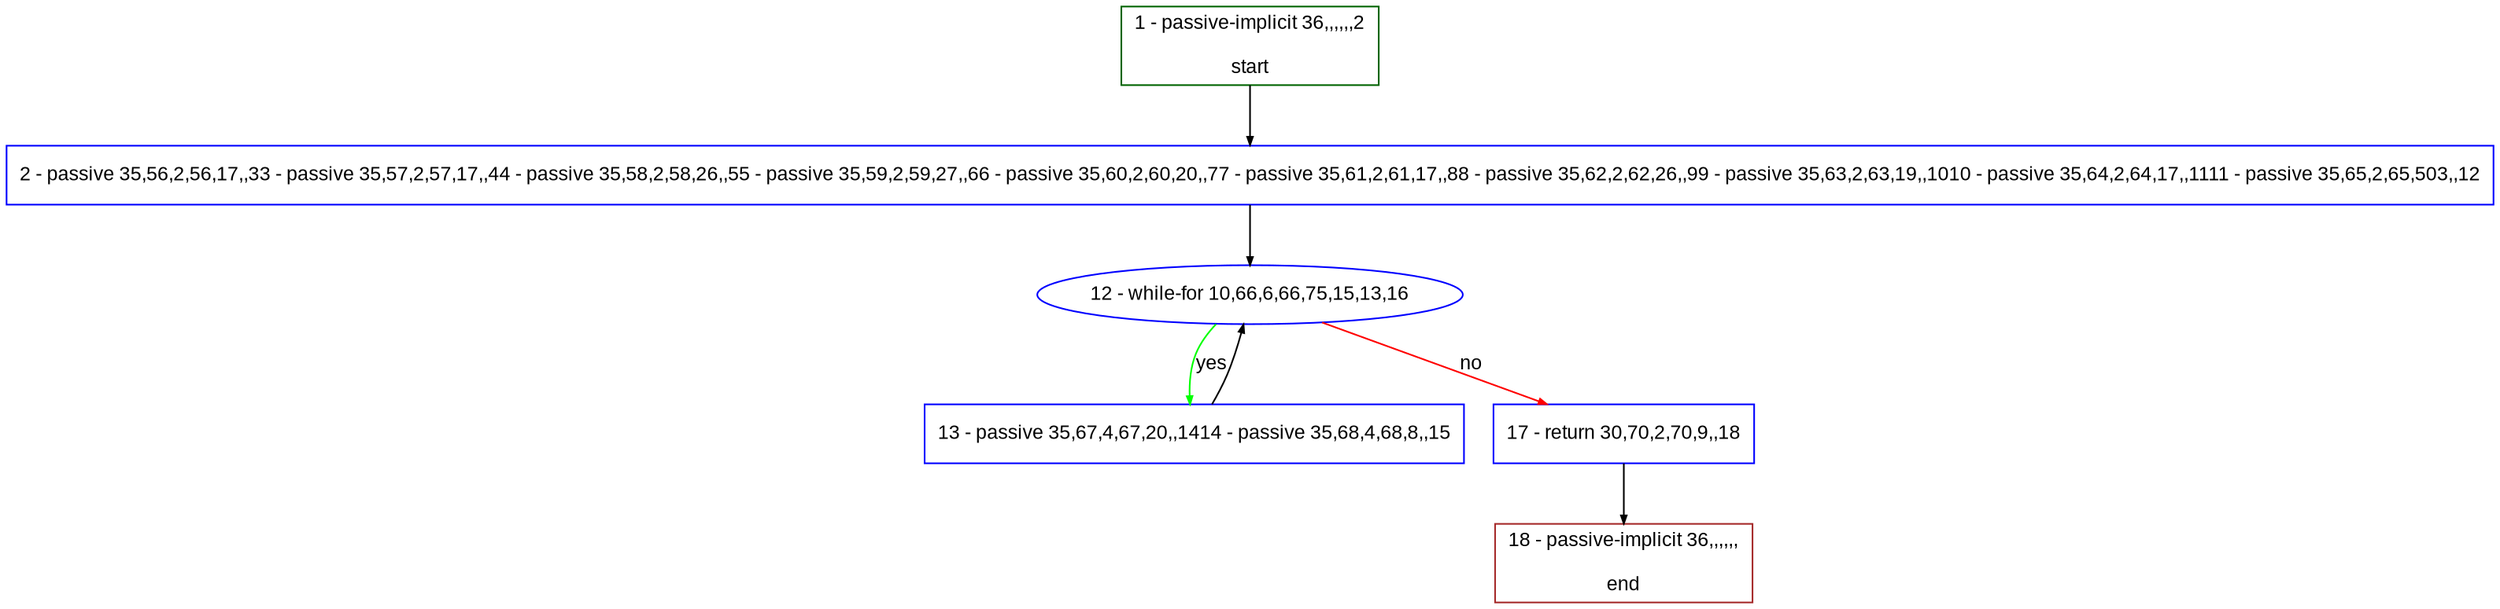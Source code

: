 digraph "" {
  graph [pack="true", label="", fontsize="12", packmode="clust", fontname="Arial", fillcolor="#FFFFCC", bgcolor="white", style="rounded,filled", compound="true"];
  node [node_initialized="no", label="", color="grey", fontsize="12", fillcolor="white", fontname="Arial", style="filled", shape="rectangle", compound="true", fixedsize="false"];
  edge [fontcolor="black", arrowhead="normal", arrowtail="none", arrowsize="0.5", ltail="", label="", color="black", fontsize="12", lhead="", fontname="Arial", dir="forward", compound="true"];
  __N1 [label="2 - passive 35,56,2,56,17,,33 - passive 35,57,2,57,17,,44 - passive 35,58,2,58,26,,55 - passive 35,59,2,59,27,,66 - passive 35,60,2,60,20,,77 - passive 35,61,2,61,17,,88 - passive 35,62,2,62,26,,99 - passive 35,63,2,63,19,,1010 - passive 35,64,2,64,17,,1111 - passive 35,65,2,65,503,,12", color="#0000ff", fillcolor="#ffffff", style="filled", shape="box"];
  __N2 [label="1 - passive-implicit 36,,,,,,2\n\nstart", color="#006400", fillcolor="#ffffff", style="filled", shape="box"];
  __N3 [label="12 - while-for 10,66,6,66,75,15,13,16", color="#0000ff", fillcolor="#ffffff", style="filled", shape="oval"];
  __N4 [label="13 - passive 35,67,4,67,20,,1414 - passive 35,68,4,68,8,,15", color="#0000ff", fillcolor="#ffffff", style="filled", shape="box"];
  __N5 [label="17 - return 30,70,2,70,9,,18", color="#0000ff", fillcolor="#ffffff", style="filled", shape="box"];
  __N6 [label="18 - passive-implicit 36,,,,,,\n\nend", color="#a52a2a", fillcolor="#ffffff", style="filled", shape="box"];
  __N2 -> __N1 [arrowhead="normal", arrowtail="none", color="#000000", label="", dir="forward"];
  __N1 -> __N3 [arrowhead="normal", arrowtail="none", color="#000000", label="", dir="forward"];
  __N3 -> __N4 [arrowhead="normal", arrowtail="none", color="#00ff00", label="yes", dir="forward"];
  __N4 -> __N3 [arrowhead="normal", arrowtail="none", color="#000000", label="", dir="forward"];
  __N3 -> __N5 [arrowhead="normal", arrowtail="none", color="#ff0000", label="no", dir="forward"];
  __N5 -> __N6 [arrowhead="normal", arrowtail="none", color="#000000", label="", dir="forward"];
}
